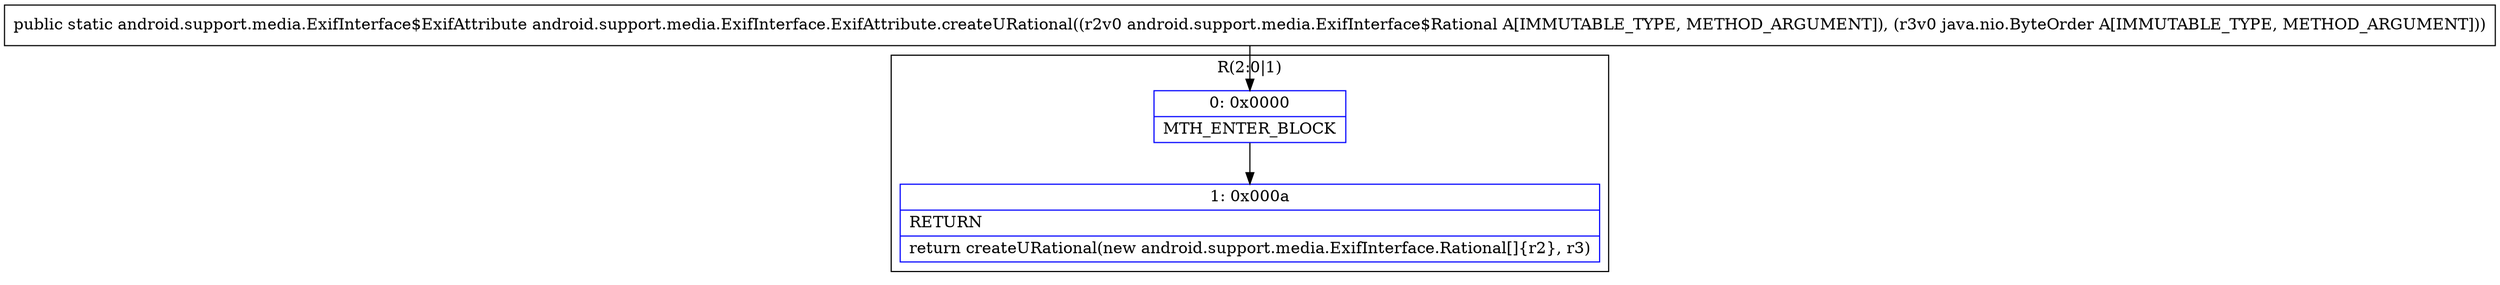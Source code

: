 digraph "CFG forandroid.support.media.ExifInterface.ExifAttribute.createURational(Landroid\/support\/media\/ExifInterface$Rational;Ljava\/nio\/ByteOrder;)Landroid\/support\/media\/ExifInterface$ExifAttribute;" {
subgraph cluster_Region_923108574 {
label = "R(2:0|1)";
node [shape=record,color=blue];
Node_0 [shape=record,label="{0\:\ 0x0000|MTH_ENTER_BLOCK\l}"];
Node_1 [shape=record,label="{1\:\ 0x000a|RETURN\l|return createURational(new android.support.media.ExifInterface.Rational[]\{r2\}, r3)\l}"];
}
MethodNode[shape=record,label="{public static android.support.media.ExifInterface$ExifAttribute android.support.media.ExifInterface.ExifAttribute.createURational((r2v0 android.support.media.ExifInterface$Rational A[IMMUTABLE_TYPE, METHOD_ARGUMENT]), (r3v0 java.nio.ByteOrder A[IMMUTABLE_TYPE, METHOD_ARGUMENT])) }"];
MethodNode -> Node_0;
Node_0 -> Node_1;
}

